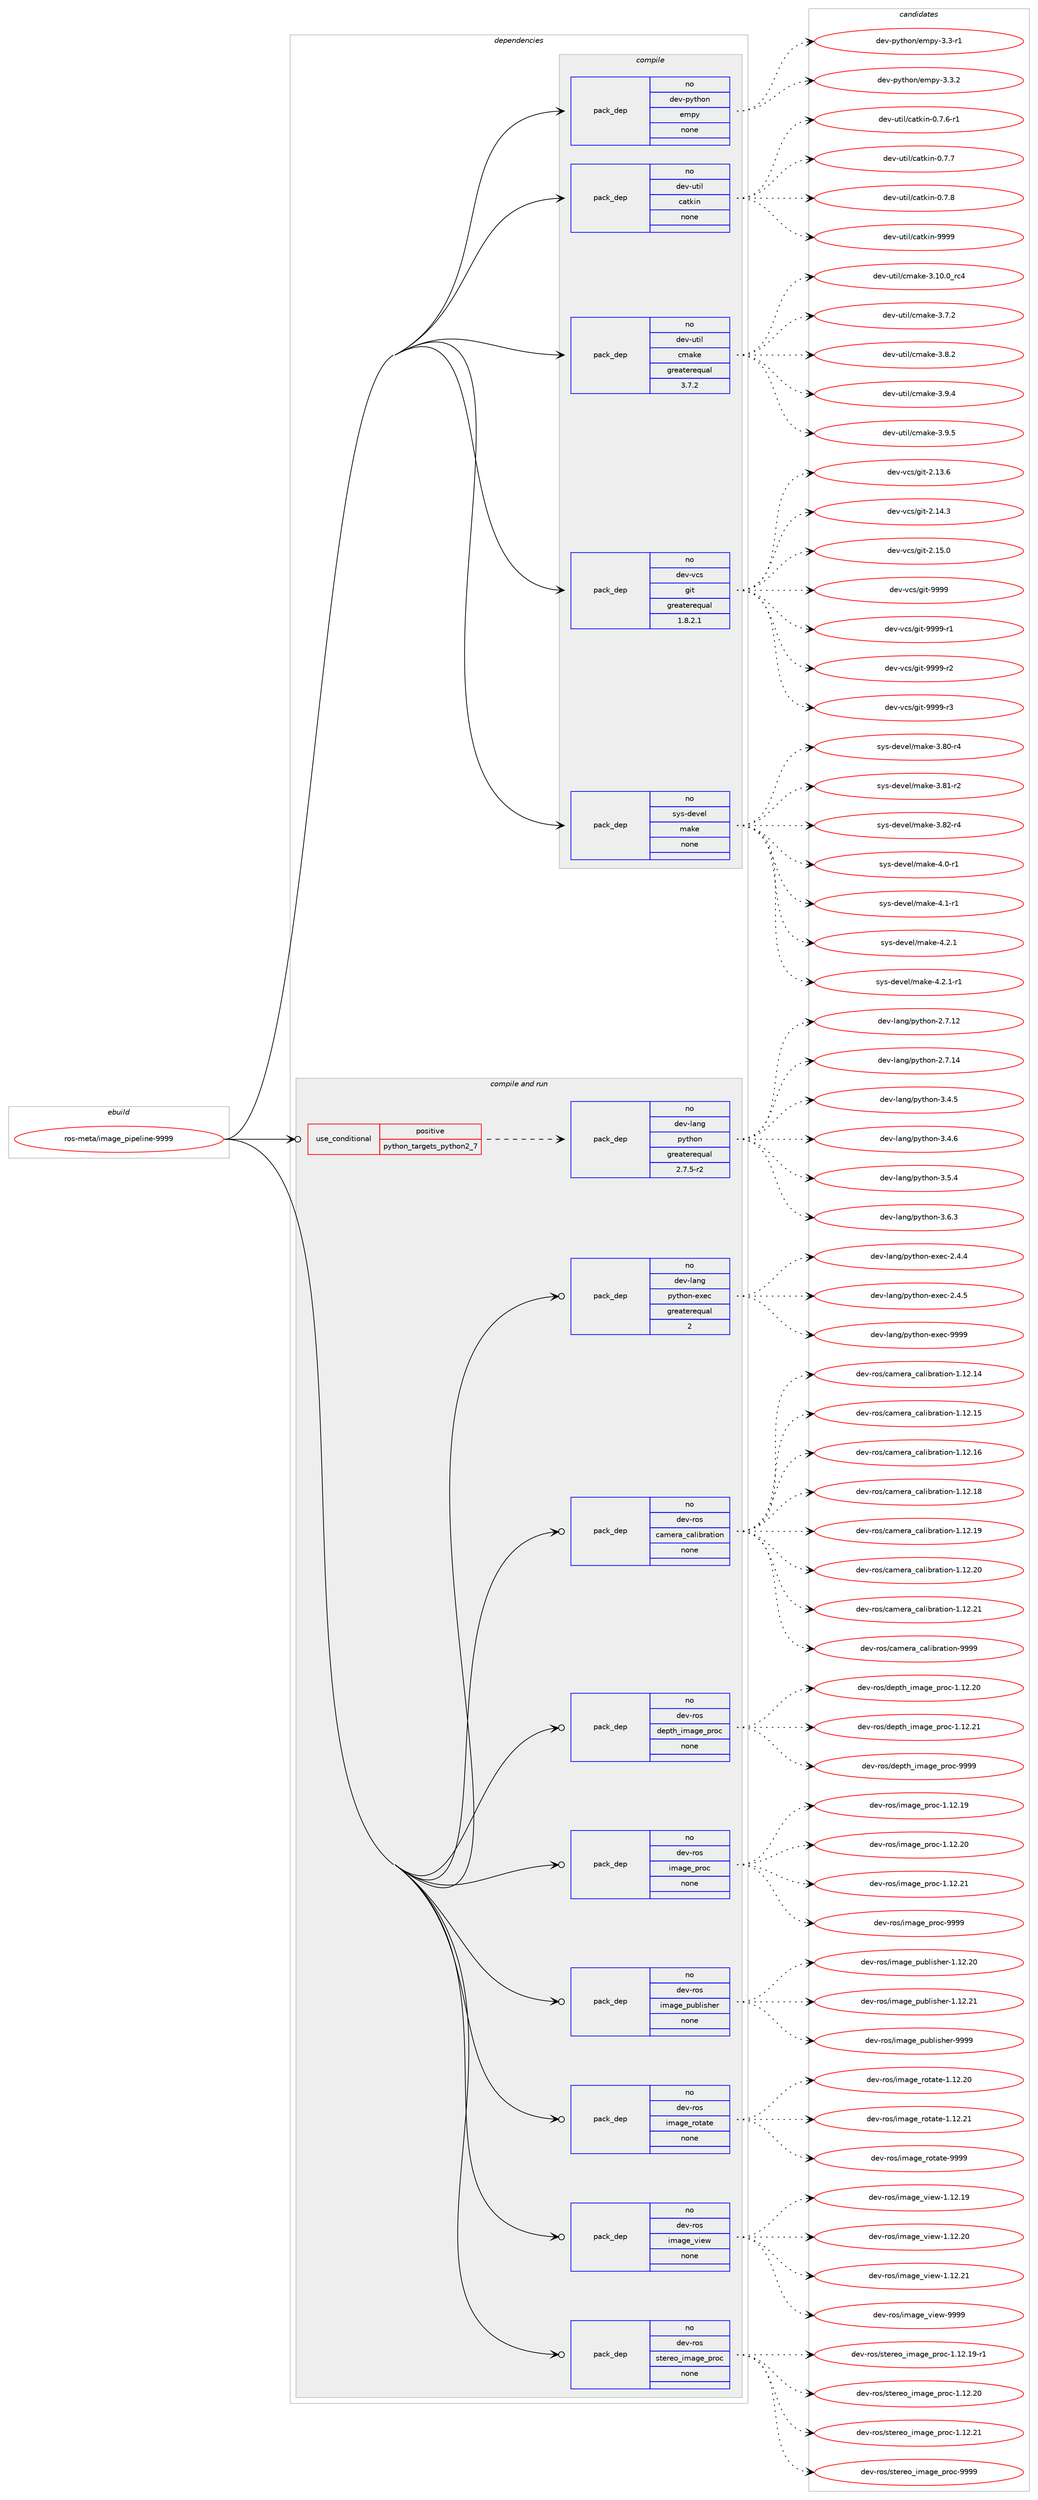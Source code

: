 digraph prolog {

# *************
# Graph options
# *************

newrank=true;
concentrate=true;
compound=true;
graph [rankdir=LR,fontname=Helvetica,fontsize=10,ranksep=1.5];#, ranksep=2.5, nodesep=0.2];
edge  [arrowhead=vee];
node  [fontname=Helvetica,fontsize=10];

# **********
# The ebuild
# **********

subgraph cluster_leftcol {
color=gray;
rank=same;
label=<<i>ebuild</i>>;
id [label="ros-meta/image_pipeline-9999", color=red, width=4, href="../ros-meta/image_pipeline-9999.svg"];
}

# ****************
# The dependencies
# ****************

subgraph cluster_midcol {
color=gray;
label=<<i>dependencies</i>>;
subgraph cluster_compile {
fillcolor="#eeeeee";
style=filled;
label=<<i>compile</i>>;
subgraph pack325067 {
dependency441707 [label=<<TABLE BORDER="0" CELLBORDER="1" CELLSPACING="0" CELLPADDING="4" WIDTH="220"><TR><TD ROWSPAN="6" CELLPADDING="30">pack_dep</TD></TR><TR><TD WIDTH="110">no</TD></TR><TR><TD>dev-python</TD></TR><TR><TD>empy</TD></TR><TR><TD>none</TD></TR><TR><TD></TD></TR></TABLE>>, shape=none, color=blue];
}
id:e -> dependency441707:w [weight=20,style="solid",arrowhead="vee"];
subgraph pack325068 {
dependency441708 [label=<<TABLE BORDER="0" CELLBORDER="1" CELLSPACING="0" CELLPADDING="4" WIDTH="220"><TR><TD ROWSPAN="6" CELLPADDING="30">pack_dep</TD></TR><TR><TD WIDTH="110">no</TD></TR><TR><TD>dev-util</TD></TR><TR><TD>catkin</TD></TR><TR><TD>none</TD></TR><TR><TD></TD></TR></TABLE>>, shape=none, color=blue];
}
id:e -> dependency441708:w [weight=20,style="solid",arrowhead="vee"];
subgraph pack325069 {
dependency441709 [label=<<TABLE BORDER="0" CELLBORDER="1" CELLSPACING="0" CELLPADDING="4" WIDTH="220"><TR><TD ROWSPAN="6" CELLPADDING="30">pack_dep</TD></TR><TR><TD WIDTH="110">no</TD></TR><TR><TD>dev-util</TD></TR><TR><TD>cmake</TD></TR><TR><TD>greaterequal</TD></TR><TR><TD>3.7.2</TD></TR></TABLE>>, shape=none, color=blue];
}
id:e -> dependency441709:w [weight=20,style="solid",arrowhead="vee"];
subgraph pack325070 {
dependency441710 [label=<<TABLE BORDER="0" CELLBORDER="1" CELLSPACING="0" CELLPADDING="4" WIDTH="220"><TR><TD ROWSPAN="6" CELLPADDING="30">pack_dep</TD></TR><TR><TD WIDTH="110">no</TD></TR><TR><TD>dev-vcs</TD></TR><TR><TD>git</TD></TR><TR><TD>greaterequal</TD></TR><TR><TD>1.8.2.1</TD></TR></TABLE>>, shape=none, color=blue];
}
id:e -> dependency441710:w [weight=20,style="solid",arrowhead="vee"];
subgraph pack325071 {
dependency441711 [label=<<TABLE BORDER="0" CELLBORDER="1" CELLSPACING="0" CELLPADDING="4" WIDTH="220"><TR><TD ROWSPAN="6" CELLPADDING="30">pack_dep</TD></TR><TR><TD WIDTH="110">no</TD></TR><TR><TD>sys-devel</TD></TR><TR><TD>make</TD></TR><TR><TD>none</TD></TR><TR><TD></TD></TR></TABLE>>, shape=none, color=blue];
}
id:e -> dependency441711:w [weight=20,style="solid",arrowhead="vee"];
}
subgraph cluster_compileandrun {
fillcolor="#eeeeee";
style=filled;
label=<<i>compile and run</i>>;
subgraph cond108991 {
dependency441712 [label=<<TABLE BORDER="0" CELLBORDER="1" CELLSPACING="0" CELLPADDING="4"><TR><TD ROWSPAN="3" CELLPADDING="10">use_conditional</TD></TR><TR><TD>positive</TD></TR><TR><TD>python_targets_python2_7</TD></TR></TABLE>>, shape=none, color=red];
subgraph pack325072 {
dependency441713 [label=<<TABLE BORDER="0" CELLBORDER="1" CELLSPACING="0" CELLPADDING="4" WIDTH="220"><TR><TD ROWSPAN="6" CELLPADDING="30">pack_dep</TD></TR><TR><TD WIDTH="110">no</TD></TR><TR><TD>dev-lang</TD></TR><TR><TD>python</TD></TR><TR><TD>greaterequal</TD></TR><TR><TD>2.7.5-r2</TD></TR></TABLE>>, shape=none, color=blue];
}
dependency441712:e -> dependency441713:w [weight=20,style="dashed",arrowhead="vee"];
}
id:e -> dependency441712:w [weight=20,style="solid",arrowhead="odotvee"];
subgraph pack325073 {
dependency441714 [label=<<TABLE BORDER="0" CELLBORDER="1" CELLSPACING="0" CELLPADDING="4" WIDTH="220"><TR><TD ROWSPAN="6" CELLPADDING="30">pack_dep</TD></TR><TR><TD WIDTH="110">no</TD></TR><TR><TD>dev-lang</TD></TR><TR><TD>python-exec</TD></TR><TR><TD>greaterequal</TD></TR><TR><TD>2</TD></TR></TABLE>>, shape=none, color=blue];
}
id:e -> dependency441714:w [weight=20,style="solid",arrowhead="odotvee"];
subgraph pack325074 {
dependency441715 [label=<<TABLE BORDER="0" CELLBORDER="1" CELLSPACING="0" CELLPADDING="4" WIDTH="220"><TR><TD ROWSPAN="6" CELLPADDING="30">pack_dep</TD></TR><TR><TD WIDTH="110">no</TD></TR><TR><TD>dev-ros</TD></TR><TR><TD>camera_calibration</TD></TR><TR><TD>none</TD></TR><TR><TD></TD></TR></TABLE>>, shape=none, color=blue];
}
id:e -> dependency441715:w [weight=20,style="solid",arrowhead="odotvee"];
subgraph pack325075 {
dependency441716 [label=<<TABLE BORDER="0" CELLBORDER="1" CELLSPACING="0" CELLPADDING="4" WIDTH="220"><TR><TD ROWSPAN="6" CELLPADDING="30">pack_dep</TD></TR><TR><TD WIDTH="110">no</TD></TR><TR><TD>dev-ros</TD></TR><TR><TD>depth_image_proc</TD></TR><TR><TD>none</TD></TR><TR><TD></TD></TR></TABLE>>, shape=none, color=blue];
}
id:e -> dependency441716:w [weight=20,style="solid",arrowhead="odotvee"];
subgraph pack325076 {
dependency441717 [label=<<TABLE BORDER="0" CELLBORDER="1" CELLSPACING="0" CELLPADDING="4" WIDTH="220"><TR><TD ROWSPAN="6" CELLPADDING="30">pack_dep</TD></TR><TR><TD WIDTH="110">no</TD></TR><TR><TD>dev-ros</TD></TR><TR><TD>image_proc</TD></TR><TR><TD>none</TD></TR><TR><TD></TD></TR></TABLE>>, shape=none, color=blue];
}
id:e -> dependency441717:w [weight=20,style="solid",arrowhead="odotvee"];
subgraph pack325077 {
dependency441718 [label=<<TABLE BORDER="0" CELLBORDER="1" CELLSPACING="0" CELLPADDING="4" WIDTH="220"><TR><TD ROWSPAN="6" CELLPADDING="30">pack_dep</TD></TR><TR><TD WIDTH="110">no</TD></TR><TR><TD>dev-ros</TD></TR><TR><TD>image_publisher</TD></TR><TR><TD>none</TD></TR><TR><TD></TD></TR></TABLE>>, shape=none, color=blue];
}
id:e -> dependency441718:w [weight=20,style="solid",arrowhead="odotvee"];
subgraph pack325078 {
dependency441719 [label=<<TABLE BORDER="0" CELLBORDER="1" CELLSPACING="0" CELLPADDING="4" WIDTH="220"><TR><TD ROWSPAN="6" CELLPADDING="30">pack_dep</TD></TR><TR><TD WIDTH="110">no</TD></TR><TR><TD>dev-ros</TD></TR><TR><TD>image_rotate</TD></TR><TR><TD>none</TD></TR><TR><TD></TD></TR></TABLE>>, shape=none, color=blue];
}
id:e -> dependency441719:w [weight=20,style="solid",arrowhead="odotvee"];
subgraph pack325079 {
dependency441720 [label=<<TABLE BORDER="0" CELLBORDER="1" CELLSPACING="0" CELLPADDING="4" WIDTH="220"><TR><TD ROWSPAN="6" CELLPADDING="30">pack_dep</TD></TR><TR><TD WIDTH="110">no</TD></TR><TR><TD>dev-ros</TD></TR><TR><TD>image_view</TD></TR><TR><TD>none</TD></TR><TR><TD></TD></TR></TABLE>>, shape=none, color=blue];
}
id:e -> dependency441720:w [weight=20,style="solid",arrowhead="odotvee"];
subgraph pack325080 {
dependency441721 [label=<<TABLE BORDER="0" CELLBORDER="1" CELLSPACING="0" CELLPADDING="4" WIDTH="220"><TR><TD ROWSPAN="6" CELLPADDING="30">pack_dep</TD></TR><TR><TD WIDTH="110">no</TD></TR><TR><TD>dev-ros</TD></TR><TR><TD>stereo_image_proc</TD></TR><TR><TD>none</TD></TR><TR><TD></TD></TR></TABLE>>, shape=none, color=blue];
}
id:e -> dependency441721:w [weight=20,style="solid",arrowhead="odotvee"];
}
subgraph cluster_run {
fillcolor="#eeeeee";
style=filled;
label=<<i>run</i>>;
}
}

# **************
# The candidates
# **************

subgraph cluster_choices {
rank=same;
color=gray;
label=<<i>candidates</i>>;

subgraph choice325067 {
color=black;
nodesep=1;
choice1001011184511212111610411111047101109112121455146514511449 [label="dev-python/empy-3.3-r1", color=red, width=4,href="../dev-python/empy-3.3-r1.svg"];
choice1001011184511212111610411111047101109112121455146514650 [label="dev-python/empy-3.3.2", color=red, width=4,href="../dev-python/empy-3.3.2.svg"];
dependency441707:e -> choice1001011184511212111610411111047101109112121455146514511449:w [style=dotted,weight="100"];
dependency441707:e -> choice1001011184511212111610411111047101109112121455146514650:w [style=dotted,weight="100"];
}
subgraph choice325068 {
color=black;
nodesep=1;
choice100101118451171161051084799971161071051104548465546544511449 [label="dev-util/catkin-0.7.6-r1", color=red, width=4,href="../dev-util/catkin-0.7.6-r1.svg"];
choice10010111845117116105108479997116107105110454846554655 [label="dev-util/catkin-0.7.7", color=red, width=4,href="../dev-util/catkin-0.7.7.svg"];
choice10010111845117116105108479997116107105110454846554656 [label="dev-util/catkin-0.7.8", color=red, width=4,href="../dev-util/catkin-0.7.8.svg"];
choice100101118451171161051084799971161071051104557575757 [label="dev-util/catkin-9999", color=red, width=4,href="../dev-util/catkin-9999.svg"];
dependency441708:e -> choice100101118451171161051084799971161071051104548465546544511449:w [style=dotted,weight="100"];
dependency441708:e -> choice10010111845117116105108479997116107105110454846554655:w [style=dotted,weight="100"];
dependency441708:e -> choice10010111845117116105108479997116107105110454846554656:w [style=dotted,weight="100"];
dependency441708:e -> choice100101118451171161051084799971161071051104557575757:w [style=dotted,weight="100"];
}
subgraph choice325069 {
color=black;
nodesep=1;
choice1001011184511711610510847991099710710145514649484648951149952 [label="dev-util/cmake-3.10.0_rc4", color=red, width=4,href="../dev-util/cmake-3.10.0_rc4.svg"];
choice10010111845117116105108479910997107101455146554650 [label="dev-util/cmake-3.7.2", color=red, width=4,href="../dev-util/cmake-3.7.2.svg"];
choice10010111845117116105108479910997107101455146564650 [label="dev-util/cmake-3.8.2", color=red, width=4,href="../dev-util/cmake-3.8.2.svg"];
choice10010111845117116105108479910997107101455146574652 [label="dev-util/cmake-3.9.4", color=red, width=4,href="../dev-util/cmake-3.9.4.svg"];
choice10010111845117116105108479910997107101455146574653 [label="dev-util/cmake-3.9.5", color=red, width=4,href="../dev-util/cmake-3.9.5.svg"];
dependency441709:e -> choice1001011184511711610510847991099710710145514649484648951149952:w [style=dotted,weight="100"];
dependency441709:e -> choice10010111845117116105108479910997107101455146554650:w [style=dotted,weight="100"];
dependency441709:e -> choice10010111845117116105108479910997107101455146564650:w [style=dotted,weight="100"];
dependency441709:e -> choice10010111845117116105108479910997107101455146574652:w [style=dotted,weight="100"];
dependency441709:e -> choice10010111845117116105108479910997107101455146574653:w [style=dotted,weight="100"];
}
subgraph choice325070 {
color=black;
nodesep=1;
choice10010111845118991154710310511645504649514654 [label="dev-vcs/git-2.13.6", color=red, width=4,href="../dev-vcs/git-2.13.6.svg"];
choice10010111845118991154710310511645504649524651 [label="dev-vcs/git-2.14.3", color=red, width=4,href="../dev-vcs/git-2.14.3.svg"];
choice10010111845118991154710310511645504649534648 [label="dev-vcs/git-2.15.0", color=red, width=4,href="../dev-vcs/git-2.15.0.svg"];
choice1001011184511899115471031051164557575757 [label="dev-vcs/git-9999", color=red, width=4,href="../dev-vcs/git-9999.svg"];
choice10010111845118991154710310511645575757574511449 [label="dev-vcs/git-9999-r1", color=red, width=4,href="../dev-vcs/git-9999-r1.svg"];
choice10010111845118991154710310511645575757574511450 [label="dev-vcs/git-9999-r2", color=red, width=4,href="../dev-vcs/git-9999-r2.svg"];
choice10010111845118991154710310511645575757574511451 [label="dev-vcs/git-9999-r3", color=red, width=4,href="../dev-vcs/git-9999-r3.svg"];
dependency441710:e -> choice10010111845118991154710310511645504649514654:w [style=dotted,weight="100"];
dependency441710:e -> choice10010111845118991154710310511645504649524651:w [style=dotted,weight="100"];
dependency441710:e -> choice10010111845118991154710310511645504649534648:w [style=dotted,weight="100"];
dependency441710:e -> choice1001011184511899115471031051164557575757:w [style=dotted,weight="100"];
dependency441710:e -> choice10010111845118991154710310511645575757574511449:w [style=dotted,weight="100"];
dependency441710:e -> choice10010111845118991154710310511645575757574511450:w [style=dotted,weight="100"];
dependency441710:e -> choice10010111845118991154710310511645575757574511451:w [style=dotted,weight="100"];
}
subgraph choice325071 {
color=black;
nodesep=1;
choice11512111545100101118101108471099710710145514656484511452 [label="sys-devel/make-3.80-r4", color=red, width=4,href="../sys-devel/make-3.80-r4.svg"];
choice11512111545100101118101108471099710710145514656494511450 [label="sys-devel/make-3.81-r2", color=red, width=4,href="../sys-devel/make-3.81-r2.svg"];
choice11512111545100101118101108471099710710145514656504511452 [label="sys-devel/make-3.82-r4", color=red, width=4,href="../sys-devel/make-3.82-r4.svg"];
choice115121115451001011181011084710997107101455246484511449 [label="sys-devel/make-4.0-r1", color=red, width=4,href="../sys-devel/make-4.0-r1.svg"];
choice115121115451001011181011084710997107101455246494511449 [label="sys-devel/make-4.1-r1", color=red, width=4,href="../sys-devel/make-4.1-r1.svg"];
choice115121115451001011181011084710997107101455246504649 [label="sys-devel/make-4.2.1", color=red, width=4,href="../sys-devel/make-4.2.1.svg"];
choice1151211154510010111810110847109971071014552465046494511449 [label="sys-devel/make-4.2.1-r1", color=red, width=4,href="../sys-devel/make-4.2.1-r1.svg"];
dependency441711:e -> choice11512111545100101118101108471099710710145514656484511452:w [style=dotted,weight="100"];
dependency441711:e -> choice11512111545100101118101108471099710710145514656494511450:w [style=dotted,weight="100"];
dependency441711:e -> choice11512111545100101118101108471099710710145514656504511452:w [style=dotted,weight="100"];
dependency441711:e -> choice115121115451001011181011084710997107101455246484511449:w [style=dotted,weight="100"];
dependency441711:e -> choice115121115451001011181011084710997107101455246494511449:w [style=dotted,weight="100"];
dependency441711:e -> choice115121115451001011181011084710997107101455246504649:w [style=dotted,weight="100"];
dependency441711:e -> choice1151211154510010111810110847109971071014552465046494511449:w [style=dotted,weight="100"];
}
subgraph choice325072 {
color=black;
nodesep=1;
choice10010111845108971101034711212111610411111045504655464950 [label="dev-lang/python-2.7.12", color=red, width=4,href="../dev-lang/python-2.7.12.svg"];
choice10010111845108971101034711212111610411111045504655464952 [label="dev-lang/python-2.7.14", color=red, width=4,href="../dev-lang/python-2.7.14.svg"];
choice100101118451089711010347112121116104111110455146524653 [label="dev-lang/python-3.4.5", color=red, width=4,href="../dev-lang/python-3.4.5.svg"];
choice100101118451089711010347112121116104111110455146524654 [label="dev-lang/python-3.4.6", color=red, width=4,href="../dev-lang/python-3.4.6.svg"];
choice100101118451089711010347112121116104111110455146534652 [label="dev-lang/python-3.5.4", color=red, width=4,href="../dev-lang/python-3.5.4.svg"];
choice100101118451089711010347112121116104111110455146544651 [label="dev-lang/python-3.6.3", color=red, width=4,href="../dev-lang/python-3.6.3.svg"];
dependency441713:e -> choice10010111845108971101034711212111610411111045504655464950:w [style=dotted,weight="100"];
dependency441713:e -> choice10010111845108971101034711212111610411111045504655464952:w [style=dotted,weight="100"];
dependency441713:e -> choice100101118451089711010347112121116104111110455146524653:w [style=dotted,weight="100"];
dependency441713:e -> choice100101118451089711010347112121116104111110455146524654:w [style=dotted,weight="100"];
dependency441713:e -> choice100101118451089711010347112121116104111110455146534652:w [style=dotted,weight="100"];
dependency441713:e -> choice100101118451089711010347112121116104111110455146544651:w [style=dotted,weight="100"];
}
subgraph choice325073 {
color=black;
nodesep=1;
choice1001011184510897110103471121211161041111104510112010199455046524652 [label="dev-lang/python-exec-2.4.4", color=red, width=4,href="../dev-lang/python-exec-2.4.4.svg"];
choice1001011184510897110103471121211161041111104510112010199455046524653 [label="dev-lang/python-exec-2.4.5", color=red, width=4,href="../dev-lang/python-exec-2.4.5.svg"];
choice10010111845108971101034711212111610411111045101120101994557575757 [label="dev-lang/python-exec-9999", color=red, width=4,href="../dev-lang/python-exec-9999.svg"];
dependency441714:e -> choice1001011184510897110103471121211161041111104510112010199455046524652:w [style=dotted,weight="100"];
dependency441714:e -> choice1001011184510897110103471121211161041111104510112010199455046524653:w [style=dotted,weight="100"];
dependency441714:e -> choice10010111845108971101034711212111610411111045101120101994557575757:w [style=dotted,weight="100"];
}
subgraph choice325074 {
color=black;
nodesep=1;
choice100101118451141111154799971091011149795999710810598114971161051111104549464950464952 [label="dev-ros/camera_calibration-1.12.14", color=red, width=4,href="../dev-ros/camera_calibration-1.12.14.svg"];
choice100101118451141111154799971091011149795999710810598114971161051111104549464950464953 [label="dev-ros/camera_calibration-1.12.15", color=red, width=4,href="../dev-ros/camera_calibration-1.12.15.svg"];
choice100101118451141111154799971091011149795999710810598114971161051111104549464950464954 [label="dev-ros/camera_calibration-1.12.16", color=red, width=4,href="../dev-ros/camera_calibration-1.12.16.svg"];
choice100101118451141111154799971091011149795999710810598114971161051111104549464950464956 [label="dev-ros/camera_calibration-1.12.18", color=red, width=4,href="../dev-ros/camera_calibration-1.12.18.svg"];
choice100101118451141111154799971091011149795999710810598114971161051111104549464950464957 [label="dev-ros/camera_calibration-1.12.19", color=red, width=4,href="../dev-ros/camera_calibration-1.12.19.svg"];
choice100101118451141111154799971091011149795999710810598114971161051111104549464950465048 [label="dev-ros/camera_calibration-1.12.20", color=red, width=4,href="../dev-ros/camera_calibration-1.12.20.svg"];
choice100101118451141111154799971091011149795999710810598114971161051111104549464950465049 [label="dev-ros/camera_calibration-1.12.21", color=red, width=4,href="../dev-ros/camera_calibration-1.12.21.svg"];
choice100101118451141111154799971091011149795999710810598114971161051111104557575757 [label="dev-ros/camera_calibration-9999", color=red, width=4,href="../dev-ros/camera_calibration-9999.svg"];
dependency441715:e -> choice100101118451141111154799971091011149795999710810598114971161051111104549464950464952:w [style=dotted,weight="100"];
dependency441715:e -> choice100101118451141111154799971091011149795999710810598114971161051111104549464950464953:w [style=dotted,weight="100"];
dependency441715:e -> choice100101118451141111154799971091011149795999710810598114971161051111104549464950464954:w [style=dotted,weight="100"];
dependency441715:e -> choice100101118451141111154799971091011149795999710810598114971161051111104549464950464956:w [style=dotted,weight="100"];
dependency441715:e -> choice100101118451141111154799971091011149795999710810598114971161051111104549464950464957:w [style=dotted,weight="100"];
dependency441715:e -> choice100101118451141111154799971091011149795999710810598114971161051111104549464950465048:w [style=dotted,weight="100"];
dependency441715:e -> choice100101118451141111154799971091011149795999710810598114971161051111104549464950465049:w [style=dotted,weight="100"];
dependency441715:e -> choice100101118451141111154799971091011149795999710810598114971161051111104557575757:w [style=dotted,weight="100"];
}
subgraph choice325075 {
color=black;
nodesep=1;
choice1001011184511411111547100101112116104951051099710310195112114111994549464950465048 [label="dev-ros/depth_image_proc-1.12.20", color=red, width=4,href="../dev-ros/depth_image_proc-1.12.20.svg"];
choice1001011184511411111547100101112116104951051099710310195112114111994549464950465049 [label="dev-ros/depth_image_proc-1.12.21", color=red, width=4,href="../dev-ros/depth_image_proc-1.12.21.svg"];
choice1001011184511411111547100101112116104951051099710310195112114111994557575757 [label="dev-ros/depth_image_proc-9999", color=red, width=4,href="../dev-ros/depth_image_proc-9999.svg"];
dependency441716:e -> choice1001011184511411111547100101112116104951051099710310195112114111994549464950465048:w [style=dotted,weight="100"];
dependency441716:e -> choice1001011184511411111547100101112116104951051099710310195112114111994549464950465049:w [style=dotted,weight="100"];
dependency441716:e -> choice1001011184511411111547100101112116104951051099710310195112114111994557575757:w [style=dotted,weight="100"];
}
subgraph choice325076 {
color=black;
nodesep=1;
choice10010111845114111115471051099710310195112114111994549464950464957 [label="dev-ros/image_proc-1.12.19", color=red, width=4,href="../dev-ros/image_proc-1.12.19.svg"];
choice10010111845114111115471051099710310195112114111994549464950465048 [label="dev-ros/image_proc-1.12.20", color=red, width=4,href="../dev-ros/image_proc-1.12.20.svg"];
choice10010111845114111115471051099710310195112114111994549464950465049 [label="dev-ros/image_proc-1.12.21", color=red, width=4,href="../dev-ros/image_proc-1.12.21.svg"];
choice10010111845114111115471051099710310195112114111994557575757 [label="dev-ros/image_proc-9999", color=red, width=4,href="../dev-ros/image_proc-9999.svg"];
dependency441717:e -> choice10010111845114111115471051099710310195112114111994549464950464957:w [style=dotted,weight="100"];
dependency441717:e -> choice10010111845114111115471051099710310195112114111994549464950465048:w [style=dotted,weight="100"];
dependency441717:e -> choice10010111845114111115471051099710310195112114111994549464950465049:w [style=dotted,weight="100"];
dependency441717:e -> choice10010111845114111115471051099710310195112114111994557575757:w [style=dotted,weight="100"];
}
subgraph choice325077 {
color=black;
nodesep=1;
choice10010111845114111115471051099710310195112117981081051151041011144549464950465048 [label="dev-ros/image_publisher-1.12.20", color=red, width=4,href="../dev-ros/image_publisher-1.12.20.svg"];
choice10010111845114111115471051099710310195112117981081051151041011144549464950465049 [label="dev-ros/image_publisher-1.12.21", color=red, width=4,href="../dev-ros/image_publisher-1.12.21.svg"];
choice10010111845114111115471051099710310195112117981081051151041011144557575757 [label="dev-ros/image_publisher-9999", color=red, width=4,href="../dev-ros/image_publisher-9999.svg"];
dependency441718:e -> choice10010111845114111115471051099710310195112117981081051151041011144549464950465048:w [style=dotted,weight="100"];
dependency441718:e -> choice10010111845114111115471051099710310195112117981081051151041011144549464950465049:w [style=dotted,weight="100"];
dependency441718:e -> choice10010111845114111115471051099710310195112117981081051151041011144557575757:w [style=dotted,weight="100"];
}
subgraph choice325078 {
color=black;
nodesep=1;
choice10010111845114111115471051099710310195114111116971161014549464950465048 [label="dev-ros/image_rotate-1.12.20", color=red, width=4,href="../dev-ros/image_rotate-1.12.20.svg"];
choice10010111845114111115471051099710310195114111116971161014549464950465049 [label="dev-ros/image_rotate-1.12.21", color=red, width=4,href="../dev-ros/image_rotate-1.12.21.svg"];
choice10010111845114111115471051099710310195114111116971161014557575757 [label="dev-ros/image_rotate-9999", color=red, width=4,href="../dev-ros/image_rotate-9999.svg"];
dependency441719:e -> choice10010111845114111115471051099710310195114111116971161014549464950465048:w [style=dotted,weight="100"];
dependency441719:e -> choice10010111845114111115471051099710310195114111116971161014549464950465049:w [style=dotted,weight="100"];
dependency441719:e -> choice10010111845114111115471051099710310195114111116971161014557575757:w [style=dotted,weight="100"];
}
subgraph choice325079 {
color=black;
nodesep=1;
choice100101118451141111154710510997103101951181051011194549464950464957 [label="dev-ros/image_view-1.12.19", color=red, width=4,href="../dev-ros/image_view-1.12.19.svg"];
choice100101118451141111154710510997103101951181051011194549464950465048 [label="dev-ros/image_view-1.12.20", color=red, width=4,href="../dev-ros/image_view-1.12.20.svg"];
choice100101118451141111154710510997103101951181051011194549464950465049 [label="dev-ros/image_view-1.12.21", color=red, width=4,href="../dev-ros/image_view-1.12.21.svg"];
choice100101118451141111154710510997103101951181051011194557575757 [label="dev-ros/image_view-9999", color=red, width=4,href="../dev-ros/image_view-9999.svg"];
dependency441720:e -> choice100101118451141111154710510997103101951181051011194549464950464957:w [style=dotted,weight="100"];
dependency441720:e -> choice100101118451141111154710510997103101951181051011194549464950465048:w [style=dotted,weight="100"];
dependency441720:e -> choice100101118451141111154710510997103101951181051011194549464950465049:w [style=dotted,weight="100"];
dependency441720:e -> choice100101118451141111154710510997103101951181051011194557575757:w [style=dotted,weight="100"];
}
subgraph choice325080 {
color=black;
nodesep=1;
choice10010111845114111115471151161011141011119510510997103101951121141119945494649504649574511449 [label="dev-ros/stereo_image_proc-1.12.19-r1", color=red, width=4,href="../dev-ros/stereo_image_proc-1.12.19-r1.svg"];
choice1001011184511411111547115116101114101111951051099710310195112114111994549464950465048 [label="dev-ros/stereo_image_proc-1.12.20", color=red, width=4,href="../dev-ros/stereo_image_proc-1.12.20.svg"];
choice1001011184511411111547115116101114101111951051099710310195112114111994549464950465049 [label="dev-ros/stereo_image_proc-1.12.21", color=red, width=4,href="../dev-ros/stereo_image_proc-1.12.21.svg"];
choice1001011184511411111547115116101114101111951051099710310195112114111994557575757 [label="dev-ros/stereo_image_proc-9999", color=red, width=4,href="../dev-ros/stereo_image_proc-9999.svg"];
dependency441721:e -> choice10010111845114111115471151161011141011119510510997103101951121141119945494649504649574511449:w [style=dotted,weight="100"];
dependency441721:e -> choice1001011184511411111547115116101114101111951051099710310195112114111994549464950465048:w [style=dotted,weight="100"];
dependency441721:e -> choice1001011184511411111547115116101114101111951051099710310195112114111994549464950465049:w [style=dotted,weight="100"];
dependency441721:e -> choice1001011184511411111547115116101114101111951051099710310195112114111994557575757:w [style=dotted,weight="100"];
}
}

}
